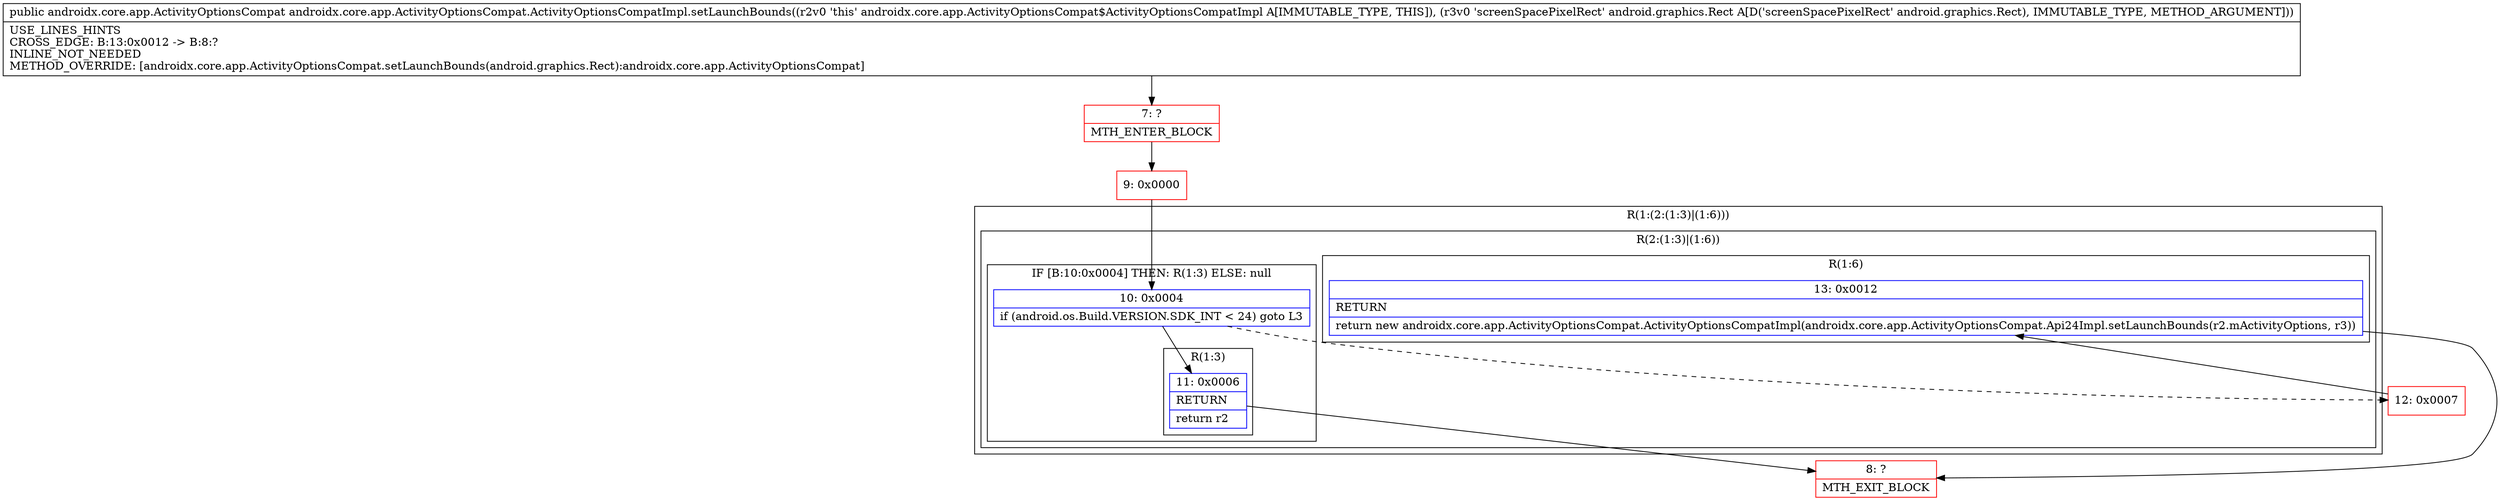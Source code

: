 digraph "CFG forandroidx.core.app.ActivityOptionsCompat.ActivityOptionsCompatImpl.setLaunchBounds(Landroid\/graphics\/Rect;)Landroidx\/core\/app\/ActivityOptionsCompat;" {
subgraph cluster_Region_2037188322 {
label = "R(1:(2:(1:3)|(1:6)))";
node [shape=record,color=blue];
subgraph cluster_Region_690635911 {
label = "R(2:(1:3)|(1:6))";
node [shape=record,color=blue];
subgraph cluster_IfRegion_1887250768 {
label = "IF [B:10:0x0004] THEN: R(1:3) ELSE: null";
node [shape=record,color=blue];
Node_10 [shape=record,label="{10\:\ 0x0004|if (android.os.Build.VERSION.SDK_INT \< 24) goto L3\l}"];
subgraph cluster_Region_1681534289 {
label = "R(1:3)";
node [shape=record,color=blue];
Node_11 [shape=record,label="{11\:\ 0x0006|RETURN\l|return r2\l}"];
}
}
subgraph cluster_Region_1970371874 {
label = "R(1:6)";
node [shape=record,color=blue];
Node_13 [shape=record,label="{13\:\ 0x0012|RETURN\l|return new androidx.core.app.ActivityOptionsCompat.ActivityOptionsCompatImpl(androidx.core.app.ActivityOptionsCompat.Api24Impl.setLaunchBounds(r2.mActivityOptions, r3))\l}"];
}
}
}
Node_7 [shape=record,color=red,label="{7\:\ ?|MTH_ENTER_BLOCK\l}"];
Node_9 [shape=record,color=red,label="{9\:\ 0x0000}"];
Node_8 [shape=record,color=red,label="{8\:\ ?|MTH_EXIT_BLOCK\l}"];
Node_12 [shape=record,color=red,label="{12\:\ 0x0007}"];
MethodNode[shape=record,label="{public androidx.core.app.ActivityOptionsCompat androidx.core.app.ActivityOptionsCompat.ActivityOptionsCompatImpl.setLaunchBounds((r2v0 'this' androidx.core.app.ActivityOptionsCompat$ActivityOptionsCompatImpl A[IMMUTABLE_TYPE, THIS]), (r3v0 'screenSpacePixelRect' android.graphics.Rect A[D('screenSpacePixelRect' android.graphics.Rect), IMMUTABLE_TYPE, METHOD_ARGUMENT]))  | USE_LINES_HINTS\lCROSS_EDGE: B:13:0x0012 \-\> B:8:?\lINLINE_NOT_NEEDED\lMETHOD_OVERRIDE: [androidx.core.app.ActivityOptionsCompat.setLaunchBounds(android.graphics.Rect):androidx.core.app.ActivityOptionsCompat]\l}"];
MethodNode -> Node_7;Node_10 -> Node_11;
Node_10 -> Node_12[style=dashed];
Node_11 -> Node_8;
Node_13 -> Node_8;
Node_7 -> Node_9;
Node_9 -> Node_10;
Node_12 -> Node_13;
}

